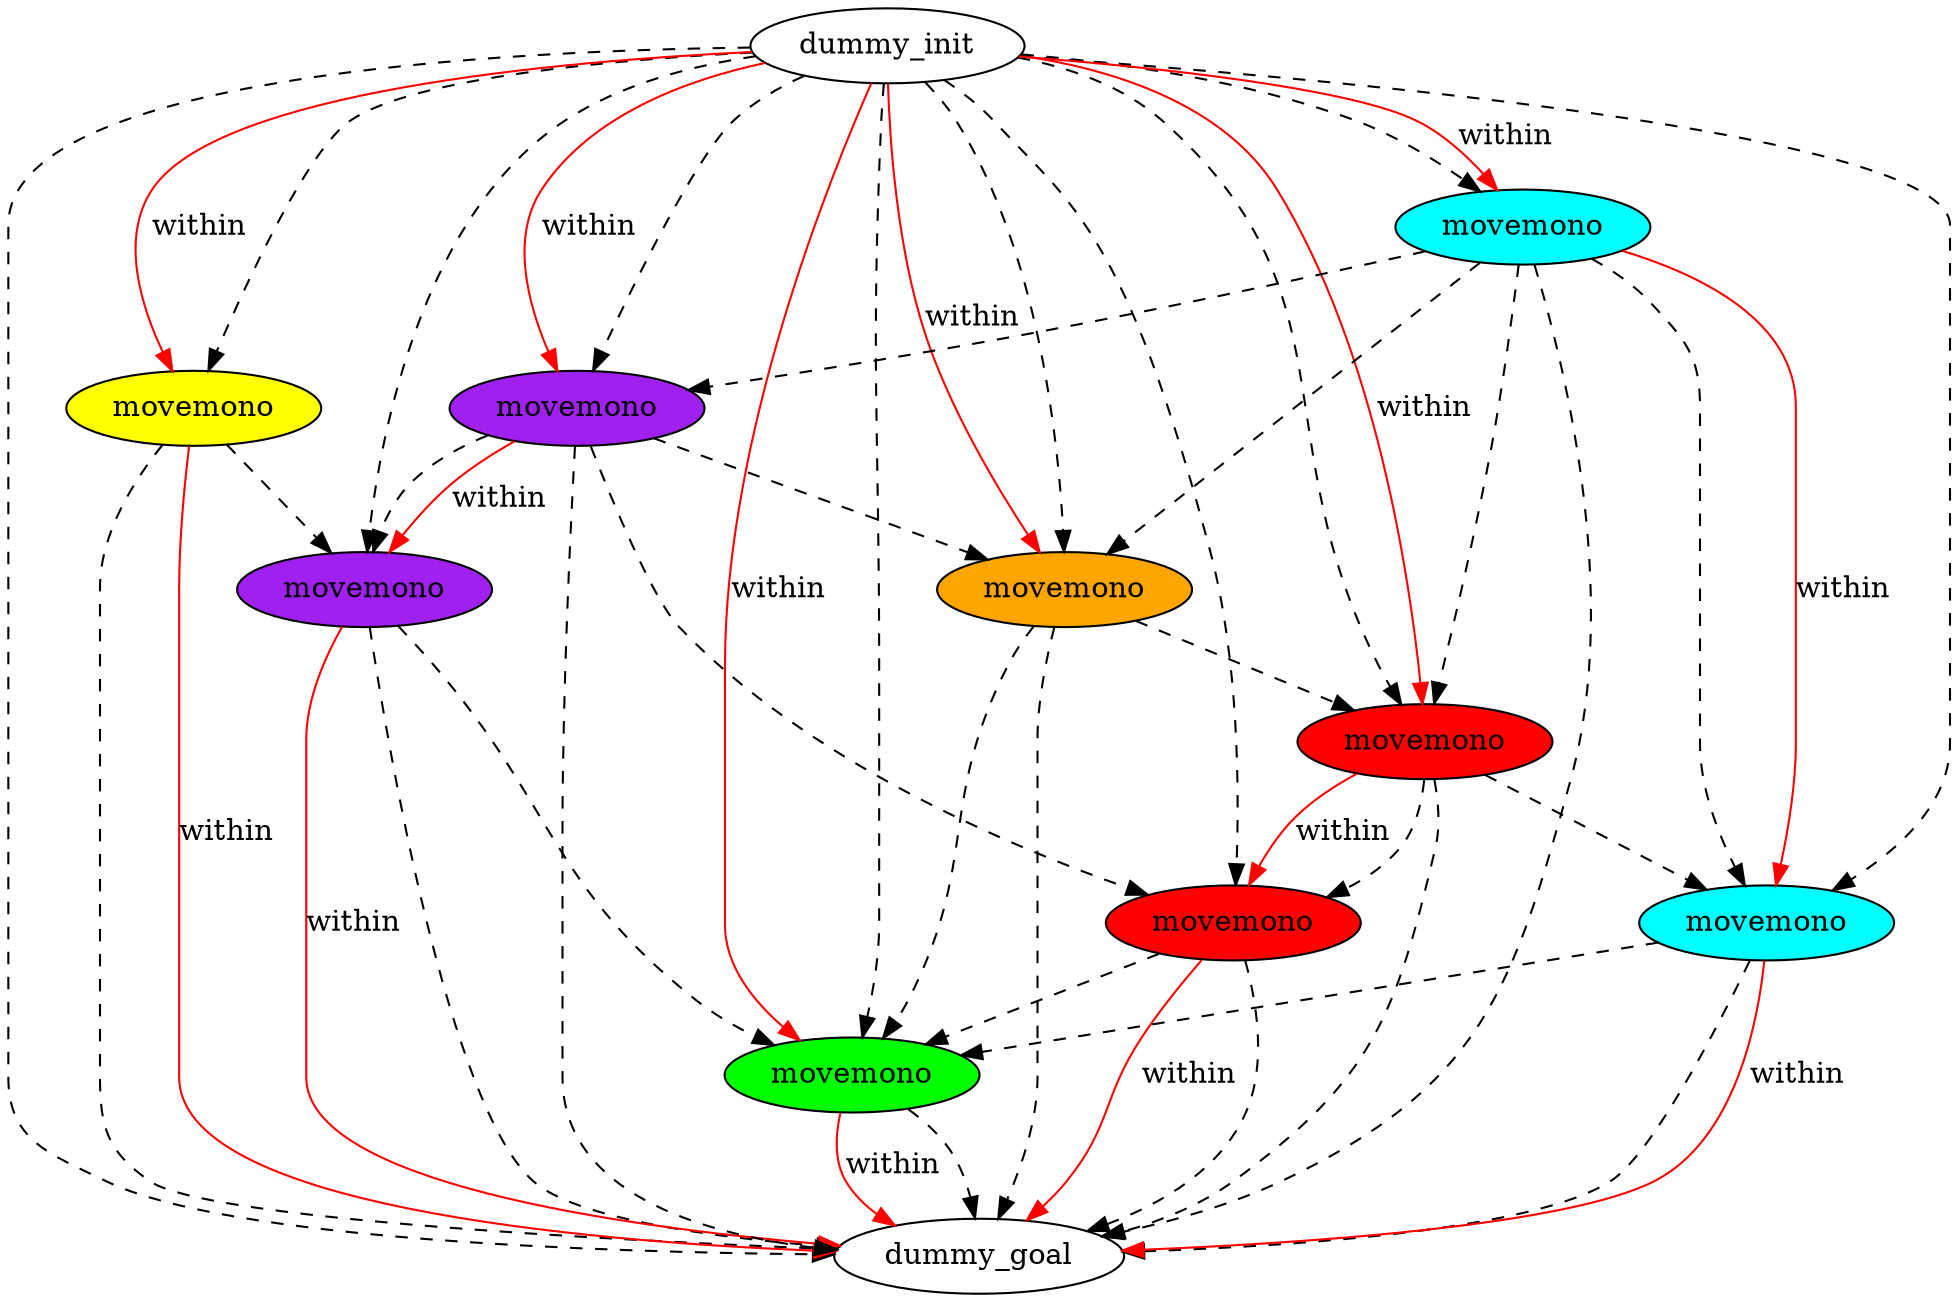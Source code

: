 digraph {
	"b34d0873-1449-c759-c5c9-fffc452bf2e0" [label=dummy_init fillcolor=white style=filled]
	"f6ef0fd1-8ed2-ae2f-b351-5c8611d395bd" [label=dummy_goal fillcolor=white style=filled]
	"12682918-1d1a-b5ac-9515-6646f8e5d5c2" [label=movemono fillcolor=purple style=filled]
	"ec658b9c-abf0-f951-7957-a7a7cd9c26ff" [label=movemono fillcolor=green style=filled]
	"67340cb5-11c1-6e0b-bde6-80edf9f0cee6" [label=movemono fillcolor=yellow style=filled]
	"9f3c25c2-39d7-01f8-b0f7-39f55e428f5c" [label=movemono fillcolor=red style=filled]
	"72d1867e-141f-bd4d-d3a9-3ff671ee21f8" [label=movemono fillcolor=red style=filled]
	"f8419060-4b23-26cd-ce69-63b595a8a459" [label=movemono fillcolor=cyan style=filled]
	"906dc985-6743-33fc-2f59-6da8f13e7832" [label=movemono fillcolor=cyan style=filled]
	"7a7fbe72-dc46-b9d4-11b5-68449d15d650" [label=movemono fillcolor=purple style=filled]
	"86533d16-3915-c162-30b4-542e2372a5eb" [label=movemono fillcolor=orange style=filled]
	"b34d0873-1449-c759-c5c9-fffc452bf2e0" -> "86533d16-3915-c162-30b4-542e2372a5eb" [color=black style=dashed]
	"7a7fbe72-dc46-b9d4-11b5-68449d15d650" -> "9f3c25c2-39d7-01f8-b0f7-39f55e428f5c" [color=black style=dashed]
	"f8419060-4b23-26cd-ce69-63b595a8a459" -> "ec658b9c-abf0-f951-7957-a7a7cd9c26ff" [color=black style=dashed]
	"906dc985-6743-33fc-2f59-6da8f13e7832" -> "f6ef0fd1-8ed2-ae2f-b351-5c8611d395bd" [color=black style=dashed]
	"72d1867e-141f-bd4d-d3a9-3ff671ee21f8" -> "9f3c25c2-39d7-01f8-b0f7-39f55e428f5c" [color=black style=dashed]
	"b34d0873-1449-c759-c5c9-fffc452bf2e0" -> "7a7fbe72-dc46-b9d4-11b5-68449d15d650" [color=black style=dashed]
	"12682918-1d1a-b5ac-9515-6646f8e5d5c2" -> "f6ef0fd1-8ed2-ae2f-b351-5c8611d395bd" [color=black style=dashed]
	"b34d0873-1449-c759-c5c9-fffc452bf2e0" -> "f8419060-4b23-26cd-ce69-63b595a8a459" [color=black style=dashed]
	"b34d0873-1449-c759-c5c9-fffc452bf2e0" -> "72d1867e-141f-bd4d-d3a9-3ff671ee21f8" [color=black style=dashed]
	"86533d16-3915-c162-30b4-542e2372a5eb" -> "ec658b9c-abf0-f951-7957-a7a7cd9c26ff" [color=black style=dashed]
	"86533d16-3915-c162-30b4-542e2372a5eb" -> "f6ef0fd1-8ed2-ae2f-b351-5c8611d395bd" [color=black style=dashed]
	"b34d0873-1449-c759-c5c9-fffc452bf2e0" -> "906dc985-6743-33fc-2f59-6da8f13e7832" [color=black style=dashed]
	"12682918-1d1a-b5ac-9515-6646f8e5d5c2" -> "ec658b9c-abf0-f951-7957-a7a7cd9c26ff" [color=black style=dashed]
	"7a7fbe72-dc46-b9d4-11b5-68449d15d650" -> "f6ef0fd1-8ed2-ae2f-b351-5c8611d395bd" [color=black style=dashed]
	"67340cb5-11c1-6e0b-bde6-80edf9f0cee6" -> "12682918-1d1a-b5ac-9515-6646f8e5d5c2" [color=black style=dashed]
	"b34d0873-1449-c759-c5c9-fffc452bf2e0" -> "12682918-1d1a-b5ac-9515-6646f8e5d5c2" [color=black style=dashed]
	"f8419060-4b23-26cd-ce69-63b595a8a459" -> "f6ef0fd1-8ed2-ae2f-b351-5c8611d395bd" [color=black style=dashed]
	"72d1867e-141f-bd4d-d3a9-3ff671ee21f8" -> "f6ef0fd1-8ed2-ae2f-b351-5c8611d395bd" [color=black style=dashed]
	"b34d0873-1449-c759-c5c9-fffc452bf2e0" -> "67340cb5-11c1-6e0b-bde6-80edf9f0cee6" [color=black style=dashed]
	"72d1867e-141f-bd4d-d3a9-3ff671ee21f8" -> "f8419060-4b23-26cd-ce69-63b595a8a459" [color=black style=dashed]
	"9f3c25c2-39d7-01f8-b0f7-39f55e428f5c" -> "ec658b9c-abf0-f951-7957-a7a7cd9c26ff" [color=black style=dashed]
	"7a7fbe72-dc46-b9d4-11b5-68449d15d650" -> "86533d16-3915-c162-30b4-542e2372a5eb" [color=black style=dashed]
	"b34d0873-1449-c759-c5c9-fffc452bf2e0" -> "9f3c25c2-39d7-01f8-b0f7-39f55e428f5c" [color=black style=dashed]
	"86533d16-3915-c162-30b4-542e2372a5eb" -> "72d1867e-141f-bd4d-d3a9-3ff671ee21f8" [color=black style=dashed]
	"b34d0873-1449-c759-c5c9-fffc452bf2e0" -> "ec658b9c-abf0-f951-7957-a7a7cd9c26ff" [color=black style=dashed]
	"67340cb5-11c1-6e0b-bde6-80edf9f0cee6" -> "f6ef0fd1-8ed2-ae2f-b351-5c8611d395bd" [color=black style=dashed]
	"7a7fbe72-dc46-b9d4-11b5-68449d15d650" -> "12682918-1d1a-b5ac-9515-6646f8e5d5c2" [color=black style=dashed]
	"b34d0873-1449-c759-c5c9-fffc452bf2e0" -> "f6ef0fd1-8ed2-ae2f-b351-5c8611d395bd" [color=black style=dashed]
	"906dc985-6743-33fc-2f59-6da8f13e7832" -> "86533d16-3915-c162-30b4-542e2372a5eb" [color=black style=dashed]
	"906dc985-6743-33fc-2f59-6da8f13e7832" -> "72d1867e-141f-bd4d-d3a9-3ff671ee21f8" [color=black style=dashed]
	"9f3c25c2-39d7-01f8-b0f7-39f55e428f5c" -> "f6ef0fd1-8ed2-ae2f-b351-5c8611d395bd" [color=black style=dashed]
	"906dc985-6743-33fc-2f59-6da8f13e7832" -> "f8419060-4b23-26cd-ce69-63b595a8a459" [color=black style=dashed]
	"ec658b9c-abf0-f951-7957-a7a7cd9c26ff" -> "f6ef0fd1-8ed2-ae2f-b351-5c8611d395bd" [color=black style=dashed]
	"906dc985-6743-33fc-2f59-6da8f13e7832" -> "7a7fbe72-dc46-b9d4-11b5-68449d15d650" [color=black style=dashed]
	"b34d0873-1449-c759-c5c9-fffc452bf2e0" -> "86533d16-3915-c162-30b4-542e2372a5eb" [label=within color=red]
	"b34d0873-1449-c759-c5c9-fffc452bf2e0" -> "67340cb5-11c1-6e0b-bde6-80edf9f0cee6" [label=within color=red]
	"b34d0873-1449-c759-c5c9-fffc452bf2e0" -> "ec658b9c-abf0-f951-7957-a7a7cd9c26ff" [label=within color=red]
	"b34d0873-1449-c759-c5c9-fffc452bf2e0" -> "906dc985-6743-33fc-2f59-6da8f13e7832" [label=within color=red]
	"12682918-1d1a-b5ac-9515-6646f8e5d5c2" -> "f6ef0fd1-8ed2-ae2f-b351-5c8611d395bd" [label=within color=red]
	"f8419060-4b23-26cd-ce69-63b595a8a459" -> "f6ef0fd1-8ed2-ae2f-b351-5c8611d395bd" [label=within color=red]
	"906dc985-6743-33fc-2f59-6da8f13e7832" -> "f8419060-4b23-26cd-ce69-63b595a8a459" [label=within color=red]
	"67340cb5-11c1-6e0b-bde6-80edf9f0cee6" -> "f6ef0fd1-8ed2-ae2f-b351-5c8611d395bd" [label=within color=red]
	"b34d0873-1449-c759-c5c9-fffc452bf2e0" -> "7a7fbe72-dc46-b9d4-11b5-68449d15d650" [label=within color=red]
	"9f3c25c2-39d7-01f8-b0f7-39f55e428f5c" -> "f6ef0fd1-8ed2-ae2f-b351-5c8611d395bd" [label=within color=red]
	"72d1867e-141f-bd4d-d3a9-3ff671ee21f8" -> "9f3c25c2-39d7-01f8-b0f7-39f55e428f5c" [label=within color=red]
	"b34d0873-1449-c759-c5c9-fffc452bf2e0" -> "72d1867e-141f-bd4d-d3a9-3ff671ee21f8" [label=within color=red]
	"7a7fbe72-dc46-b9d4-11b5-68449d15d650" -> "12682918-1d1a-b5ac-9515-6646f8e5d5c2" [label=within color=red]
	"ec658b9c-abf0-f951-7957-a7a7cd9c26ff" -> "f6ef0fd1-8ed2-ae2f-b351-5c8611d395bd" [label=within color=red]
}
